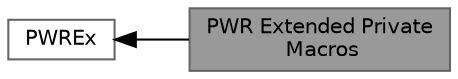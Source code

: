 digraph "PWR Extended Private Macros"
{
 // LATEX_PDF_SIZE
  bgcolor="transparent";
  edge [fontname=Helvetica,fontsize=10,labelfontname=Helvetica,labelfontsize=10];
  node [fontname=Helvetica,fontsize=10,shape=box,height=0.2,width=0.4];
  rankdir=LR;
  Node2 [id="Node000002",label="PWREx",height=0.2,width=0.4,color="grey40", fillcolor="white", style="filled",URL="$group___p_w_r_ex.html",tooltip="PWR Extended HAL module driver"];
  Node1 [id="Node000001",label="PWR Extended Private\l Macros",height=0.2,width=0.4,color="gray40", fillcolor="grey60", style="filled", fontcolor="black",tooltip=" "];
  Node2->Node1 [shape=plaintext, dir="back", style="solid"];
}
